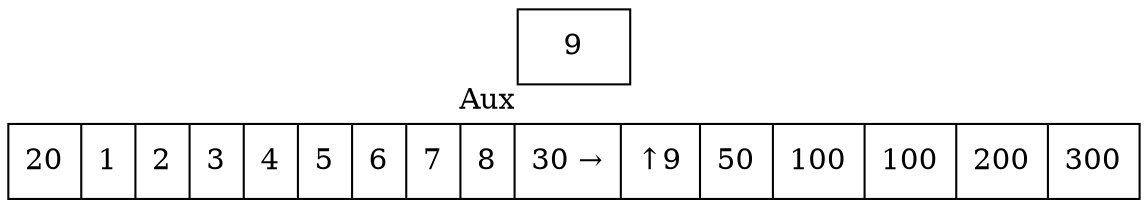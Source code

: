 digraph G{ node [shape = record ];
 rankdir=LR;X[label="{ 20|1|2|3|4|5|6|7|8|30|9|50|100|100|200|300}"]X[label="{ 20|1|2|3|4|5|6|7|8|30 → | ↑ 9|50|100|100|200|300}"]
2[label="{9}"xlabel="Aux"]
}
